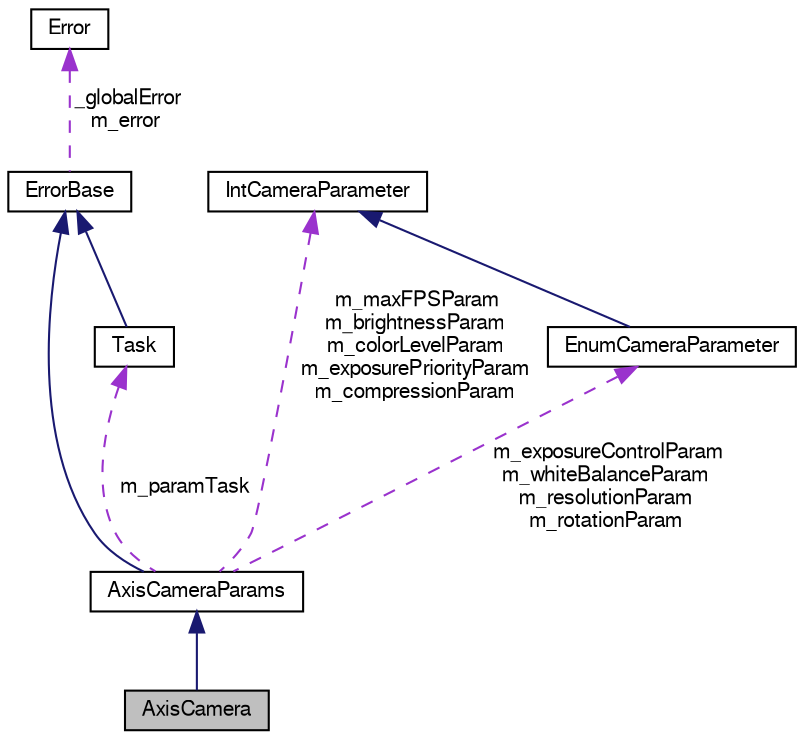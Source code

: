digraph "AxisCamera"
{
  bgcolor="transparent";
  edge [fontname="FreeSans",fontsize="10",labelfontname="FreeSans",labelfontsize="10"];
  node [fontname="FreeSans",fontsize="10",shape=record];
  Node1 [label="AxisCamera",height=0.2,width=0.4,color="black", fillcolor="grey75", style="filled" fontcolor="black"];
  Node2 -> Node1 [dir="back",color="midnightblue",fontsize="10",style="solid",fontname="FreeSans"];
  Node2 [label="AxisCameraParams",height=0.2,width=0.4,color="black",URL="$class_axis_camera_params.html"];
  Node3 -> Node2 [dir="back",color="midnightblue",fontsize="10",style="solid",fontname="FreeSans"];
  Node3 [label="ErrorBase",height=0.2,width=0.4,color="black",URL="$class_error_base.html"];
  Node4 -> Node3 [dir="back",color="darkorchid3",fontsize="10",style="dashed",label=" _globalError\nm_error" ,fontname="FreeSans"];
  Node4 [label="Error",height=0.2,width=0.4,color="black",URL="$class_error.html"];
  Node5 -> Node2 [dir="back",color="darkorchid3",fontsize="10",style="dashed",label=" m_paramTask" ,fontname="FreeSans"];
  Node5 [label="Task",height=0.2,width=0.4,color="black",URL="$class_task.html"];
  Node3 -> Node5 [dir="back",color="midnightblue",fontsize="10",style="solid",fontname="FreeSans"];
  Node6 -> Node2 [dir="back",color="darkorchid3",fontsize="10",style="dashed",label=" m_maxFPSParam\nm_brightnessParam\nm_colorLevelParam\nm_exposurePriorityParam\nm_compressionParam" ,fontname="FreeSans"];
  Node6 [label="IntCameraParameter",height=0.2,width=0.4,color="black",URL="$class_int_camera_parameter.html"];
  Node7 -> Node2 [dir="back",color="darkorchid3",fontsize="10",style="dashed",label=" m_exposureControlParam\nm_whiteBalanceParam\nm_resolutionParam\nm_rotationParam" ,fontname="FreeSans"];
  Node7 [label="EnumCameraParameter",height=0.2,width=0.4,color="black",URL="$class_enum_camera_parameter.html"];
  Node6 -> Node7 [dir="back",color="midnightblue",fontsize="10",style="solid",fontname="FreeSans"];
}

